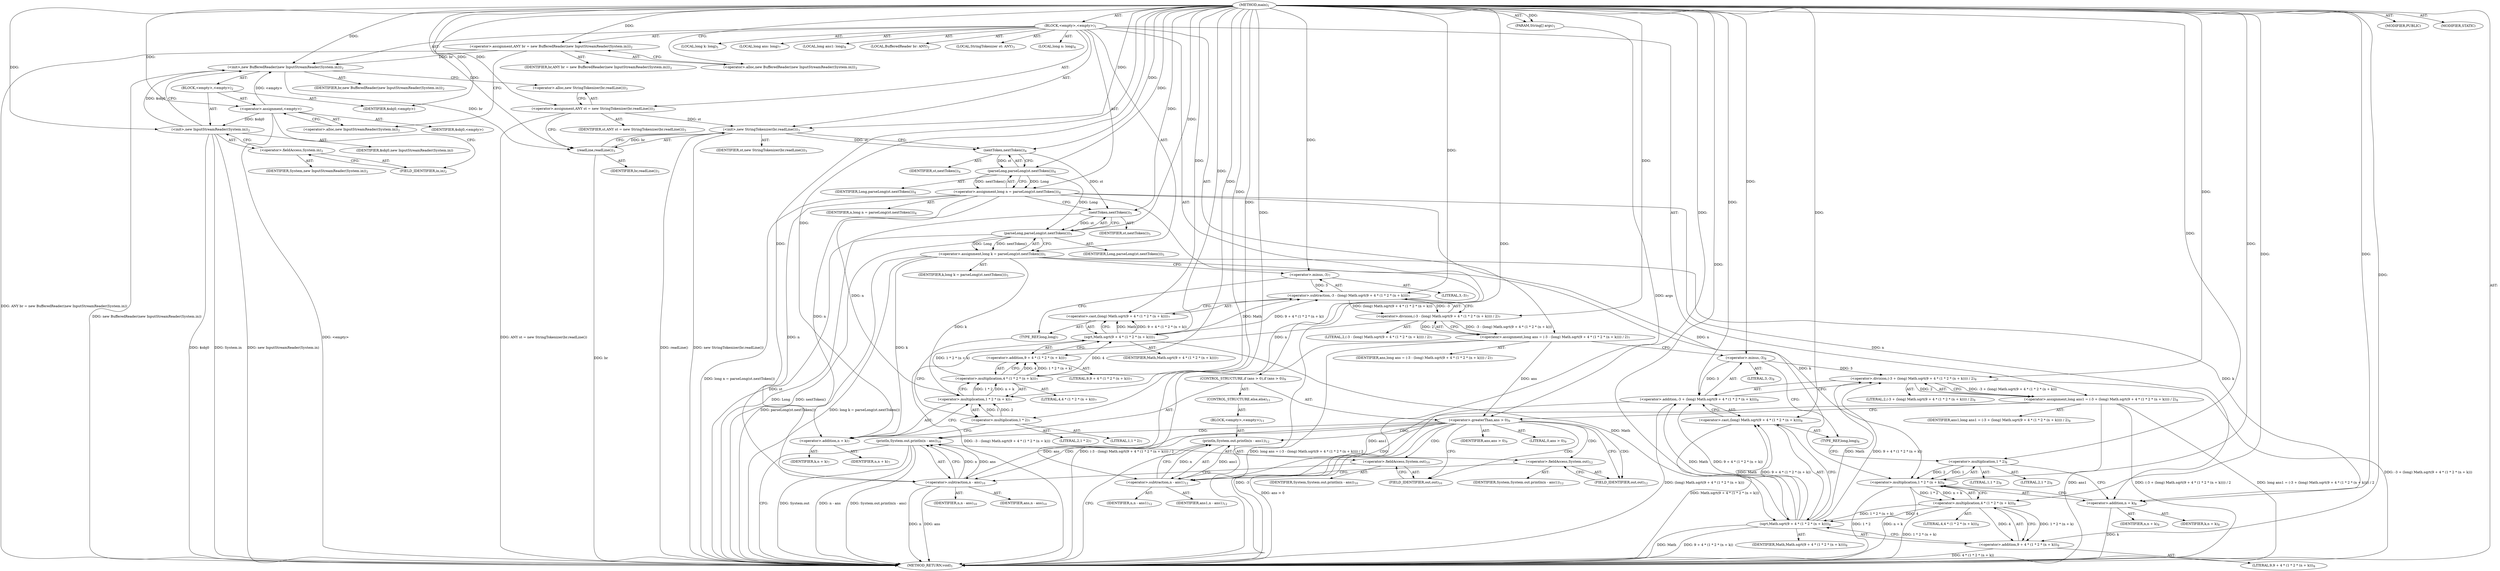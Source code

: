 digraph "main" {  
"21" [label = <(METHOD,main)<SUB>1</SUB>> ]
"22" [label = <(PARAM,String[] args)<SUB>1</SUB>> ]
"23" [label = <(BLOCK,&lt;empty&gt;,&lt;empty&gt;)<SUB>1</SUB>> ]
"4" [label = <(LOCAL,BufferedReader br: ANY)<SUB>2</SUB>> ]
"24" [label = <(&lt;operator&gt;.assignment,ANY br = new BufferedReader(new InputStreamReader(System.in)))<SUB>2</SUB>> ]
"25" [label = <(IDENTIFIER,br,ANY br = new BufferedReader(new InputStreamReader(System.in)))<SUB>2</SUB>> ]
"26" [label = <(&lt;operator&gt;.alloc,new BufferedReader(new InputStreamReader(System.in)))<SUB>2</SUB>> ]
"27" [label = <(&lt;init&gt;,new BufferedReader(new InputStreamReader(System.in)))<SUB>2</SUB>> ]
"3" [label = <(IDENTIFIER,br,new BufferedReader(new InputStreamReader(System.in)))<SUB>2</SUB>> ]
"28" [label = <(BLOCK,&lt;empty&gt;,&lt;empty&gt;)<SUB>2</SUB>> ]
"29" [label = <(&lt;operator&gt;.assignment,&lt;empty&gt;)> ]
"30" [label = <(IDENTIFIER,$obj0,&lt;empty&gt;)> ]
"31" [label = <(&lt;operator&gt;.alloc,new InputStreamReader(System.in))<SUB>2</SUB>> ]
"32" [label = <(&lt;init&gt;,new InputStreamReader(System.in))<SUB>2</SUB>> ]
"33" [label = <(IDENTIFIER,$obj0,new InputStreamReader(System.in))> ]
"34" [label = <(&lt;operator&gt;.fieldAccess,System.in)<SUB>2</SUB>> ]
"35" [label = <(IDENTIFIER,System,new InputStreamReader(System.in))<SUB>2</SUB>> ]
"36" [label = <(FIELD_IDENTIFIER,in,in)<SUB>2</SUB>> ]
"37" [label = <(IDENTIFIER,$obj0,&lt;empty&gt;)> ]
"6" [label = <(LOCAL,StringTokenizer st: ANY)<SUB>3</SUB>> ]
"38" [label = <(&lt;operator&gt;.assignment,ANY st = new StringTokenizer(br.readLine()))<SUB>3</SUB>> ]
"39" [label = <(IDENTIFIER,st,ANY st = new StringTokenizer(br.readLine()))<SUB>3</SUB>> ]
"40" [label = <(&lt;operator&gt;.alloc,new StringTokenizer(br.readLine()))<SUB>3</SUB>> ]
"41" [label = <(&lt;init&gt;,new StringTokenizer(br.readLine()))<SUB>3</SUB>> ]
"5" [label = <(IDENTIFIER,st,new StringTokenizer(br.readLine()))<SUB>3</SUB>> ]
"42" [label = <(readLine,readLine())<SUB>3</SUB>> ]
"43" [label = <(IDENTIFIER,br,readLine())<SUB>3</SUB>> ]
"44" [label = <(LOCAL,long n: long)<SUB>4</SUB>> ]
"45" [label = <(&lt;operator&gt;.assignment,long n = parseLong(st.nextToken()))<SUB>4</SUB>> ]
"46" [label = <(IDENTIFIER,n,long n = parseLong(st.nextToken()))<SUB>4</SUB>> ]
"47" [label = <(parseLong,parseLong(st.nextToken()))<SUB>4</SUB>> ]
"48" [label = <(IDENTIFIER,Long,parseLong(st.nextToken()))<SUB>4</SUB>> ]
"49" [label = <(nextToken,nextToken())<SUB>4</SUB>> ]
"50" [label = <(IDENTIFIER,st,nextToken())<SUB>4</SUB>> ]
"51" [label = <(LOCAL,long k: long)<SUB>5</SUB>> ]
"52" [label = <(&lt;operator&gt;.assignment,long k = parseLong(st.nextToken()))<SUB>5</SUB>> ]
"53" [label = <(IDENTIFIER,k,long k = parseLong(st.nextToken()))<SUB>5</SUB>> ]
"54" [label = <(parseLong,parseLong(st.nextToken()))<SUB>5</SUB>> ]
"55" [label = <(IDENTIFIER,Long,parseLong(st.nextToken()))<SUB>5</SUB>> ]
"56" [label = <(nextToken,nextToken())<SUB>5</SUB>> ]
"57" [label = <(IDENTIFIER,st,nextToken())<SUB>5</SUB>> ]
"58" [label = <(LOCAL,long ans: long)<SUB>7</SUB>> ]
"59" [label = <(&lt;operator&gt;.assignment,long ans = (-3 - (long) Math.sqrt(9 + 4 * (1 * 2 * (n + k)))) / 2)<SUB>7</SUB>> ]
"60" [label = <(IDENTIFIER,ans,long ans = (-3 - (long) Math.sqrt(9 + 4 * (1 * 2 * (n + k)))) / 2)<SUB>7</SUB>> ]
"61" [label = <(&lt;operator&gt;.division,(-3 - (long) Math.sqrt(9 + 4 * (1 * 2 * (n + k)))) / 2)<SUB>7</SUB>> ]
"62" [label = <(&lt;operator&gt;.subtraction,-3 - (long) Math.sqrt(9 + 4 * (1 * 2 * (n + k))))<SUB>7</SUB>> ]
"63" [label = <(&lt;operator&gt;.minus,-3)<SUB>7</SUB>> ]
"64" [label = <(LITERAL,3,-3)<SUB>7</SUB>> ]
"65" [label = <(&lt;operator&gt;.cast,(long) Math.sqrt(9 + 4 * (1 * 2 * (n + k))))<SUB>7</SUB>> ]
"66" [label = <(TYPE_REF,long,long)<SUB>7</SUB>> ]
"67" [label = <(sqrt,Math.sqrt(9 + 4 * (1 * 2 * (n + k))))<SUB>7</SUB>> ]
"68" [label = <(IDENTIFIER,Math,Math.sqrt(9 + 4 * (1 * 2 * (n + k))))<SUB>7</SUB>> ]
"69" [label = <(&lt;operator&gt;.addition,9 + 4 * (1 * 2 * (n + k)))<SUB>7</SUB>> ]
"70" [label = <(LITERAL,9,9 + 4 * (1 * 2 * (n + k)))<SUB>7</SUB>> ]
"71" [label = <(&lt;operator&gt;.multiplication,4 * (1 * 2 * (n + k)))<SUB>7</SUB>> ]
"72" [label = <(LITERAL,4,4 * (1 * 2 * (n + k)))<SUB>7</SUB>> ]
"73" [label = <(&lt;operator&gt;.multiplication,1 * 2 * (n + k))<SUB>7</SUB>> ]
"74" [label = <(&lt;operator&gt;.multiplication,1 * 2)<SUB>7</SUB>> ]
"75" [label = <(LITERAL,1,1 * 2)<SUB>7</SUB>> ]
"76" [label = <(LITERAL,2,1 * 2)<SUB>7</SUB>> ]
"77" [label = <(&lt;operator&gt;.addition,n + k)<SUB>7</SUB>> ]
"78" [label = <(IDENTIFIER,n,n + k)<SUB>7</SUB>> ]
"79" [label = <(IDENTIFIER,k,n + k)<SUB>7</SUB>> ]
"80" [label = <(LITERAL,2,(-3 - (long) Math.sqrt(9 + 4 * (1 * 2 * (n + k)))) / 2)<SUB>7</SUB>> ]
"81" [label = <(LOCAL,long ans1: long)<SUB>8</SUB>> ]
"82" [label = <(&lt;operator&gt;.assignment,long ans1 = (-3 + (long) Math.sqrt(9 + 4 * (1 * 2 * (n + k)))) / 2)<SUB>8</SUB>> ]
"83" [label = <(IDENTIFIER,ans1,long ans1 = (-3 + (long) Math.sqrt(9 + 4 * (1 * 2 * (n + k)))) / 2)<SUB>8</SUB>> ]
"84" [label = <(&lt;operator&gt;.division,(-3 + (long) Math.sqrt(9 + 4 * (1 * 2 * (n + k)))) / 2)<SUB>8</SUB>> ]
"85" [label = <(&lt;operator&gt;.addition,-3 + (long) Math.sqrt(9 + 4 * (1 * 2 * (n + k))))<SUB>8</SUB>> ]
"86" [label = <(&lt;operator&gt;.minus,-3)<SUB>8</SUB>> ]
"87" [label = <(LITERAL,3,-3)<SUB>8</SUB>> ]
"88" [label = <(&lt;operator&gt;.cast,(long) Math.sqrt(9 + 4 * (1 * 2 * (n + k))))<SUB>8</SUB>> ]
"89" [label = <(TYPE_REF,long,long)<SUB>8</SUB>> ]
"90" [label = <(sqrt,Math.sqrt(9 + 4 * (1 * 2 * (n + k))))<SUB>8</SUB>> ]
"91" [label = <(IDENTIFIER,Math,Math.sqrt(9 + 4 * (1 * 2 * (n + k))))<SUB>8</SUB>> ]
"92" [label = <(&lt;operator&gt;.addition,9 + 4 * (1 * 2 * (n + k)))<SUB>8</SUB>> ]
"93" [label = <(LITERAL,9,9 + 4 * (1 * 2 * (n + k)))<SUB>8</SUB>> ]
"94" [label = <(&lt;operator&gt;.multiplication,4 * (1 * 2 * (n + k)))<SUB>8</SUB>> ]
"95" [label = <(LITERAL,4,4 * (1 * 2 * (n + k)))<SUB>8</SUB>> ]
"96" [label = <(&lt;operator&gt;.multiplication,1 * 2 * (n + k))<SUB>8</SUB>> ]
"97" [label = <(&lt;operator&gt;.multiplication,1 * 2)<SUB>8</SUB>> ]
"98" [label = <(LITERAL,1,1 * 2)<SUB>8</SUB>> ]
"99" [label = <(LITERAL,2,1 * 2)<SUB>8</SUB>> ]
"100" [label = <(&lt;operator&gt;.addition,n + k)<SUB>8</SUB>> ]
"101" [label = <(IDENTIFIER,n,n + k)<SUB>8</SUB>> ]
"102" [label = <(IDENTIFIER,k,n + k)<SUB>8</SUB>> ]
"103" [label = <(LITERAL,2,(-3 + (long) Math.sqrt(9 + 4 * (1 * 2 * (n + k)))) / 2)<SUB>8</SUB>> ]
"104" [label = <(CONTROL_STRUCTURE,if (ans &gt; 0),if (ans &gt; 0))<SUB>9</SUB>> ]
"105" [label = <(&lt;operator&gt;.greaterThan,ans &gt; 0)<SUB>9</SUB>> ]
"106" [label = <(IDENTIFIER,ans,ans &gt; 0)<SUB>9</SUB>> ]
"107" [label = <(LITERAL,0,ans &gt; 0)<SUB>9</SUB>> ]
"108" [label = <(println,System.out.println(n - ans))<SUB>10</SUB>> ]
"109" [label = <(&lt;operator&gt;.fieldAccess,System.out)<SUB>10</SUB>> ]
"110" [label = <(IDENTIFIER,System,System.out.println(n - ans))<SUB>10</SUB>> ]
"111" [label = <(FIELD_IDENTIFIER,out,out)<SUB>10</SUB>> ]
"112" [label = <(&lt;operator&gt;.subtraction,n - ans)<SUB>10</SUB>> ]
"113" [label = <(IDENTIFIER,n,n - ans)<SUB>10</SUB>> ]
"114" [label = <(IDENTIFIER,ans,n - ans)<SUB>10</SUB>> ]
"115" [label = <(CONTROL_STRUCTURE,else,else)<SUB>11</SUB>> ]
"116" [label = <(BLOCK,&lt;empty&gt;,&lt;empty&gt;)<SUB>11</SUB>> ]
"117" [label = <(println,System.out.println(n - ans1))<SUB>12</SUB>> ]
"118" [label = <(&lt;operator&gt;.fieldAccess,System.out)<SUB>12</SUB>> ]
"119" [label = <(IDENTIFIER,System,System.out.println(n - ans1))<SUB>12</SUB>> ]
"120" [label = <(FIELD_IDENTIFIER,out,out)<SUB>12</SUB>> ]
"121" [label = <(&lt;operator&gt;.subtraction,n - ans1)<SUB>12</SUB>> ]
"122" [label = <(IDENTIFIER,n,n - ans1)<SUB>12</SUB>> ]
"123" [label = <(IDENTIFIER,ans1,n - ans1)<SUB>12</SUB>> ]
"124" [label = <(MODIFIER,PUBLIC)> ]
"125" [label = <(MODIFIER,STATIC)> ]
"126" [label = <(METHOD_RETURN,void)<SUB>1</SUB>> ]
  "21" -> "22"  [ label = "AST: "] 
  "21" -> "23"  [ label = "AST: "] 
  "21" -> "124"  [ label = "AST: "] 
  "21" -> "125"  [ label = "AST: "] 
  "21" -> "126"  [ label = "AST: "] 
  "23" -> "4"  [ label = "AST: "] 
  "23" -> "24"  [ label = "AST: "] 
  "23" -> "27"  [ label = "AST: "] 
  "23" -> "6"  [ label = "AST: "] 
  "23" -> "38"  [ label = "AST: "] 
  "23" -> "41"  [ label = "AST: "] 
  "23" -> "44"  [ label = "AST: "] 
  "23" -> "45"  [ label = "AST: "] 
  "23" -> "51"  [ label = "AST: "] 
  "23" -> "52"  [ label = "AST: "] 
  "23" -> "58"  [ label = "AST: "] 
  "23" -> "59"  [ label = "AST: "] 
  "23" -> "81"  [ label = "AST: "] 
  "23" -> "82"  [ label = "AST: "] 
  "23" -> "104"  [ label = "AST: "] 
  "24" -> "25"  [ label = "AST: "] 
  "24" -> "26"  [ label = "AST: "] 
  "27" -> "3"  [ label = "AST: "] 
  "27" -> "28"  [ label = "AST: "] 
  "28" -> "29"  [ label = "AST: "] 
  "28" -> "32"  [ label = "AST: "] 
  "28" -> "37"  [ label = "AST: "] 
  "29" -> "30"  [ label = "AST: "] 
  "29" -> "31"  [ label = "AST: "] 
  "32" -> "33"  [ label = "AST: "] 
  "32" -> "34"  [ label = "AST: "] 
  "34" -> "35"  [ label = "AST: "] 
  "34" -> "36"  [ label = "AST: "] 
  "38" -> "39"  [ label = "AST: "] 
  "38" -> "40"  [ label = "AST: "] 
  "41" -> "5"  [ label = "AST: "] 
  "41" -> "42"  [ label = "AST: "] 
  "42" -> "43"  [ label = "AST: "] 
  "45" -> "46"  [ label = "AST: "] 
  "45" -> "47"  [ label = "AST: "] 
  "47" -> "48"  [ label = "AST: "] 
  "47" -> "49"  [ label = "AST: "] 
  "49" -> "50"  [ label = "AST: "] 
  "52" -> "53"  [ label = "AST: "] 
  "52" -> "54"  [ label = "AST: "] 
  "54" -> "55"  [ label = "AST: "] 
  "54" -> "56"  [ label = "AST: "] 
  "56" -> "57"  [ label = "AST: "] 
  "59" -> "60"  [ label = "AST: "] 
  "59" -> "61"  [ label = "AST: "] 
  "61" -> "62"  [ label = "AST: "] 
  "61" -> "80"  [ label = "AST: "] 
  "62" -> "63"  [ label = "AST: "] 
  "62" -> "65"  [ label = "AST: "] 
  "63" -> "64"  [ label = "AST: "] 
  "65" -> "66"  [ label = "AST: "] 
  "65" -> "67"  [ label = "AST: "] 
  "67" -> "68"  [ label = "AST: "] 
  "67" -> "69"  [ label = "AST: "] 
  "69" -> "70"  [ label = "AST: "] 
  "69" -> "71"  [ label = "AST: "] 
  "71" -> "72"  [ label = "AST: "] 
  "71" -> "73"  [ label = "AST: "] 
  "73" -> "74"  [ label = "AST: "] 
  "73" -> "77"  [ label = "AST: "] 
  "74" -> "75"  [ label = "AST: "] 
  "74" -> "76"  [ label = "AST: "] 
  "77" -> "78"  [ label = "AST: "] 
  "77" -> "79"  [ label = "AST: "] 
  "82" -> "83"  [ label = "AST: "] 
  "82" -> "84"  [ label = "AST: "] 
  "84" -> "85"  [ label = "AST: "] 
  "84" -> "103"  [ label = "AST: "] 
  "85" -> "86"  [ label = "AST: "] 
  "85" -> "88"  [ label = "AST: "] 
  "86" -> "87"  [ label = "AST: "] 
  "88" -> "89"  [ label = "AST: "] 
  "88" -> "90"  [ label = "AST: "] 
  "90" -> "91"  [ label = "AST: "] 
  "90" -> "92"  [ label = "AST: "] 
  "92" -> "93"  [ label = "AST: "] 
  "92" -> "94"  [ label = "AST: "] 
  "94" -> "95"  [ label = "AST: "] 
  "94" -> "96"  [ label = "AST: "] 
  "96" -> "97"  [ label = "AST: "] 
  "96" -> "100"  [ label = "AST: "] 
  "97" -> "98"  [ label = "AST: "] 
  "97" -> "99"  [ label = "AST: "] 
  "100" -> "101"  [ label = "AST: "] 
  "100" -> "102"  [ label = "AST: "] 
  "104" -> "105"  [ label = "AST: "] 
  "104" -> "108"  [ label = "AST: "] 
  "104" -> "115"  [ label = "AST: "] 
  "105" -> "106"  [ label = "AST: "] 
  "105" -> "107"  [ label = "AST: "] 
  "108" -> "109"  [ label = "AST: "] 
  "108" -> "112"  [ label = "AST: "] 
  "109" -> "110"  [ label = "AST: "] 
  "109" -> "111"  [ label = "AST: "] 
  "112" -> "113"  [ label = "AST: "] 
  "112" -> "114"  [ label = "AST: "] 
  "115" -> "116"  [ label = "AST: "] 
  "116" -> "117"  [ label = "AST: "] 
  "117" -> "118"  [ label = "AST: "] 
  "117" -> "121"  [ label = "AST: "] 
  "118" -> "119"  [ label = "AST: "] 
  "118" -> "120"  [ label = "AST: "] 
  "121" -> "122"  [ label = "AST: "] 
  "121" -> "123"  [ label = "AST: "] 
  "24" -> "31"  [ label = "CFG: "] 
  "27" -> "40"  [ label = "CFG: "] 
  "38" -> "42"  [ label = "CFG: "] 
  "41" -> "49"  [ label = "CFG: "] 
  "45" -> "56"  [ label = "CFG: "] 
  "52" -> "63"  [ label = "CFG: "] 
  "59" -> "86"  [ label = "CFG: "] 
  "82" -> "105"  [ label = "CFG: "] 
  "26" -> "24"  [ label = "CFG: "] 
  "40" -> "38"  [ label = "CFG: "] 
  "42" -> "41"  [ label = "CFG: "] 
  "47" -> "45"  [ label = "CFG: "] 
  "54" -> "52"  [ label = "CFG: "] 
  "61" -> "59"  [ label = "CFG: "] 
  "84" -> "82"  [ label = "CFG: "] 
  "105" -> "111"  [ label = "CFG: "] 
  "105" -> "120"  [ label = "CFG: "] 
  "108" -> "126"  [ label = "CFG: "] 
  "29" -> "36"  [ label = "CFG: "] 
  "32" -> "27"  [ label = "CFG: "] 
  "49" -> "47"  [ label = "CFG: "] 
  "56" -> "54"  [ label = "CFG: "] 
  "62" -> "61"  [ label = "CFG: "] 
  "85" -> "84"  [ label = "CFG: "] 
  "109" -> "112"  [ label = "CFG: "] 
  "112" -> "108"  [ label = "CFG: "] 
  "31" -> "29"  [ label = "CFG: "] 
  "34" -> "32"  [ label = "CFG: "] 
  "63" -> "66"  [ label = "CFG: "] 
  "65" -> "62"  [ label = "CFG: "] 
  "86" -> "89"  [ label = "CFG: "] 
  "88" -> "85"  [ label = "CFG: "] 
  "111" -> "109"  [ label = "CFG: "] 
  "117" -> "126"  [ label = "CFG: "] 
  "36" -> "34"  [ label = "CFG: "] 
  "66" -> "74"  [ label = "CFG: "] 
  "67" -> "65"  [ label = "CFG: "] 
  "89" -> "97"  [ label = "CFG: "] 
  "90" -> "88"  [ label = "CFG: "] 
  "118" -> "121"  [ label = "CFG: "] 
  "121" -> "117"  [ label = "CFG: "] 
  "69" -> "67"  [ label = "CFG: "] 
  "92" -> "90"  [ label = "CFG: "] 
  "120" -> "118"  [ label = "CFG: "] 
  "71" -> "69"  [ label = "CFG: "] 
  "94" -> "92"  [ label = "CFG: "] 
  "73" -> "71"  [ label = "CFG: "] 
  "96" -> "94"  [ label = "CFG: "] 
  "74" -> "77"  [ label = "CFG: "] 
  "77" -> "73"  [ label = "CFG: "] 
  "97" -> "100"  [ label = "CFG: "] 
  "100" -> "96"  [ label = "CFG: "] 
  "21" -> "26"  [ label = "CFG: "] 
  "22" -> "126"  [ label = "DDG: args"] 
  "24" -> "126"  [ label = "DDG: ANY br = new BufferedReader(new InputStreamReader(System.in))"] 
  "29" -> "126"  [ label = "DDG: &lt;empty&gt;"] 
  "32" -> "126"  [ label = "DDG: $obj0"] 
  "32" -> "126"  [ label = "DDG: System.in"] 
  "32" -> "126"  [ label = "DDG: new InputStreamReader(System.in)"] 
  "27" -> "126"  [ label = "DDG: new BufferedReader(new InputStreamReader(System.in))"] 
  "38" -> "126"  [ label = "DDG: ANY st = new StringTokenizer(br.readLine())"] 
  "42" -> "126"  [ label = "DDG: br"] 
  "41" -> "126"  [ label = "DDG: readLine()"] 
  "41" -> "126"  [ label = "DDG: new StringTokenizer(br.readLine())"] 
  "45" -> "126"  [ label = "DDG: long n = parseLong(st.nextToken())"] 
  "54" -> "126"  [ label = "DDG: Long"] 
  "56" -> "126"  [ label = "DDG: st"] 
  "54" -> "126"  [ label = "DDG: nextToken()"] 
  "52" -> "126"  [ label = "DDG: parseLong(st.nextToken())"] 
  "52" -> "126"  [ label = "DDG: long k = parseLong(st.nextToken())"] 
  "61" -> "126"  [ label = "DDG: -3 - (long) Math.sqrt(9 + 4 * (1 * 2 * (n + k)))"] 
  "59" -> "126"  [ label = "DDG: (-3 - (long) Math.sqrt(9 + 4 * (1 * 2 * (n + k)))) / 2"] 
  "59" -> "126"  [ label = "DDG: long ans = (-3 - (long) Math.sqrt(9 + 4 * (1 * 2 * (n + k)))) / 2"] 
  "82" -> "126"  [ label = "DDG: ans1"] 
  "85" -> "126"  [ label = "DDG: -3"] 
  "90" -> "126"  [ label = "DDG: Math"] 
  "96" -> "126"  [ label = "DDG: 1 * 2"] 
  "100" -> "126"  [ label = "DDG: k"] 
  "96" -> "126"  [ label = "DDG: n + k"] 
  "94" -> "126"  [ label = "DDG: 1 * 2 * (n + k)"] 
  "92" -> "126"  [ label = "DDG: 4 * (1 * 2 * (n + k))"] 
  "90" -> "126"  [ label = "DDG: 9 + 4 * (1 * 2 * (n + k))"] 
  "88" -> "126"  [ label = "DDG: Math.sqrt(9 + 4 * (1 * 2 * (n + k)))"] 
  "85" -> "126"  [ label = "DDG: (long) Math.sqrt(9 + 4 * (1 * 2 * (n + k)))"] 
  "84" -> "126"  [ label = "DDG: -3 + (long) Math.sqrt(9 + 4 * (1 * 2 * (n + k)))"] 
  "82" -> "126"  [ label = "DDG: (-3 + (long) Math.sqrt(9 + 4 * (1 * 2 * (n + k)))) / 2"] 
  "82" -> "126"  [ label = "DDG: long ans1 = (-3 + (long) Math.sqrt(9 + 4 * (1 * 2 * (n + k)))) / 2"] 
  "105" -> "126"  [ label = "DDG: ans &gt; 0"] 
  "108" -> "126"  [ label = "DDG: System.out"] 
  "112" -> "126"  [ label = "DDG: n"] 
  "112" -> "126"  [ label = "DDG: ans"] 
  "108" -> "126"  [ label = "DDG: n - ans"] 
  "108" -> "126"  [ label = "DDG: System.out.println(n - ans)"] 
  "21" -> "22"  [ label = "DDG: "] 
  "21" -> "24"  [ label = "DDG: "] 
  "21" -> "38"  [ label = "DDG: "] 
  "47" -> "45"  [ label = "DDG: Long"] 
  "47" -> "45"  [ label = "DDG: nextToken()"] 
  "54" -> "52"  [ label = "DDG: Long"] 
  "54" -> "52"  [ label = "DDG: nextToken()"] 
  "61" -> "59"  [ label = "DDG: -3 - (long) Math.sqrt(9 + 4 * (1 * 2 * (n + k)))"] 
  "61" -> "59"  [ label = "DDG: 2"] 
  "84" -> "82"  [ label = "DDG: -3 + (long) Math.sqrt(9 + 4 * (1 * 2 * (n + k)))"] 
  "84" -> "82"  [ label = "DDG: 2"] 
  "24" -> "27"  [ label = "DDG: br"] 
  "21" -> "27"  [ label = "DDG: "] 
  "29" -> "27"  [ label = "DDG: &lt;empty&gt;"] 
  "32" -> "27"  [ label = "DDG: $obj0"] 
  "38" -> "41"  [ label = "DDG: st"] 
  "21" -> "41"  [ label = "DDG: "] 
  "42" -> "41"  [ label = "DDG: br"] 
  "21" -> "29"  [ label = "DDG: "] 
  "21" -> "37"  [ label = "DDG: "] 
  "27" -> "42"  [ label = "DDG: br"] 
  "21" -> "42"  [ label = "DDG: "] 
  "21" -> "47"  [ label = "DDG: "] 
  "49" -> "47"  [ label = "DDG: st"] 
  "47" -> "54"  [ label = "DDG: Long"] 
  "21" -> "54"  [ label = "DDG: "] 
  "56" -> "54"  [ label = "DDG: st"] 
  "62" -> "61"  [ label = "DDG: -3"] 
  "62" -> "61"  [ label = "DDG: (long) Math.sqrt(9 + 4 * (1 * 2 * (n + k)))"] 
  "21" -> "61"  [ label = "DDG: "] 
  "86" -> "84"  [ label = "DDG: 3"] 
  "21" -> "84"  [ label = "DDG: "] 
  "90" -> "84"  [ label = "DDG: Math"] 
  "90" -> "84"  [ label = "DDG: 9 + 4 * (1 * 2 * (n + k))"] 
  "59" -> "105"  [ label = "DDG: ans"] 
  "21" -> "105"  [ label = "DDG: "] 
  "112" -> "108"  [ label = "DDG: n"] 
  "112" -> "108"  [ label = "DDG: ans"] 
  "29" -> "32"  [ label = "DDG: $obj0"] 
  "21" -> "32"  [ label = "DDG: "] 
  "41" -> "49"  [ label = "DDG: st"] 
  "21" -> "49"  [ label = "DDG: "] 
  "49" -> "56"  [ label = "DDG: st"] 
  "21" -> "56"  [ label = "DDG: "] 
  "63" -> "62"  [ label = "DDG: 3"] 
  "21" -> "62"  [ label = "DDG: "] 
  "67" -> "62"  [ label = "DDG: Math"] 
  "67" -> "62"  [ label = "DDG: 9 + 4 * (1 * 2 * (n + k))"] 
  "86" -> "85"  [ label = "DDG: 3"] 
  "21" -> "85"  [ label = "DDG: "] 
  "90" -> "85"  [ label = "DDG: Math"] 
  "90" -> "85"  [ label = "DDG: 9 + 4 * (1 * 2 * (n + k))"] 
  "21" -> "112"  [ label = "DDG: "] 
  "45" -> "112"  [ label = "DDG: n"] 
  "105" -> "112"  [ label = "DDG: ans"] 
  "21" -> "63"  [ label = "DDG: "] 
  "21" -> "65"  [ label = "DDG: "] 
  "67" -> "65"  [ label = "DDG: Math"] 
  "67" -> "65"  [ label = "DDG: 9 + 4 * (1 * 2 * (n + k))"] 
  "21" -> "86"  [ label = "DDG: "] 
  "21" -> "88"  [ label = "DDG: "] 
  "90" -> "88"  [ label = "DDG: Math"] 
  "90" -> "88"  [ label = "DDG: 9 + 4 * (1 * 2 * (n + k))"] 
  "121" -> "117"  [ label = "DDG: n"] 
  "121" -> "117"  [ label = "DDG: ans1"] 
  "21" -> "67"  [ label = "DDG: "] 
  "71" -> "67"  [ label = "DDG: 4"] 
  "71" -> "67"  [ label = "DDG: 1 * 2 * (n + k)"] 
  "67" -> "90"  [ label = "DDG: Math"] 
  "21" -> "90"  [ label = "DDG: "] 
  "94" -> "90"  [ label = "DDG: 4"] 
  "94" -> "90"  [ label = "DDG: 1 * 2 * (n + k)"] 
  "21" -> "121"  [ label = "DDG: "] 
  "45" -> "121"  [ label = "DDG: n"] 
  "82" -> "121"  [ label = "DDG: ans1"] 
  "21" -> "69"  [ label = "DDG: "] 
  "71" -> "69"  [ label = "DDG: 4"] 
  "71" -> "69"  [ label = "DDG: 1 * 2 * (n + k)"] 
  "21" -> "92"  [ label = "DDG: "] 
  "94" -> "92"  [ label = "DDG: 4"] 
  "94" -> "92"  [ label = "DDG: 1 * 2 * (n + k)"] 
  "21" -> "71"  [ label = "DDG: "] 
  "73" -> "71"  [ label = "DDG: 1 * 2"] 
  "73" -> "71"  [ label = "DDG: n + k"] 
  "21" -> "94"  [ label = "DDG: "] 
  "96" -> "94"  [ label = "DDG: 1 * 2"] 
  "96" -> "94"  [ label = "DDG: n + k"] 
  "74" -> "73"  [ label = "DDG: 1"] 
  "74" -> "73"  [ label = "DDG: 2"] 
  "45" -> "73"  [ label = "DDG: n"] 
  "21" -> "73"  [ label = "DDG: "] 
  "52" -> "73"  [ label = "DDG: k"] 
  "97" -> "96"  [ label = "DDG: 1"] 
  "97" -> "96"  [ label = "DDG: 2"] 
  "21" -> "96"  [ label = "DDG: "] 
  "45" -> "96"  [ label = "DDG: n"] 
  "52" -> "96"  [ label = "DDG: k"] 
  "21" -> "74"  [ label = "DDG: "] 
  "45" -> "77"  [ label = "DDG: n"] 
  "21" -> "77"  [ label = "DDG: "] 
  "52" -> "77"  [ label = "DDG: k"] 
  "21" -> "97"  [ label = "DDG: "] 
  "21" -> "100"  [ label = "DDG: "] 
  "45" -> "100"  [ label = "DDG: n"] 
  "52" -> "100"  [ label = "DDG: k"] 
  "105" -> "112"  [ label = "CDG: "] 
  "105" -> "120"  [ label = "CDG: "] 
  "105" -> "118"  [ label = "CDG: "] 
  "105" -> "108"  [ label = "CDG: "] 
  "105" -> "121"  [ label = "CDG: "] 
  "105" -> "117"  [ label = "CDG: "] 
  "105" -> "111"  [ label = "CDG: "] 
  "105" -> "109"  [ label = "CDG: "] 
}

